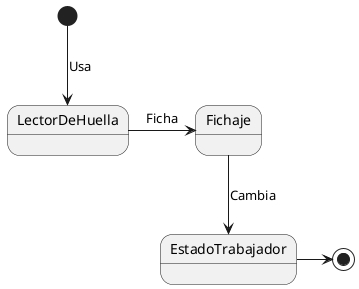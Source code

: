 @startuml CDU-Fichar
state LectorDeHuella
state Fichaje
state EstadoTrabajador

[*] -->  LectorDeHuella: Usa

LectorDeHuella -r-> Fichaje : Ficha

Fichaje -d-> EstadoTrabajador : Cambia

EstadoTrabajador -r-> [*]

@enduml
